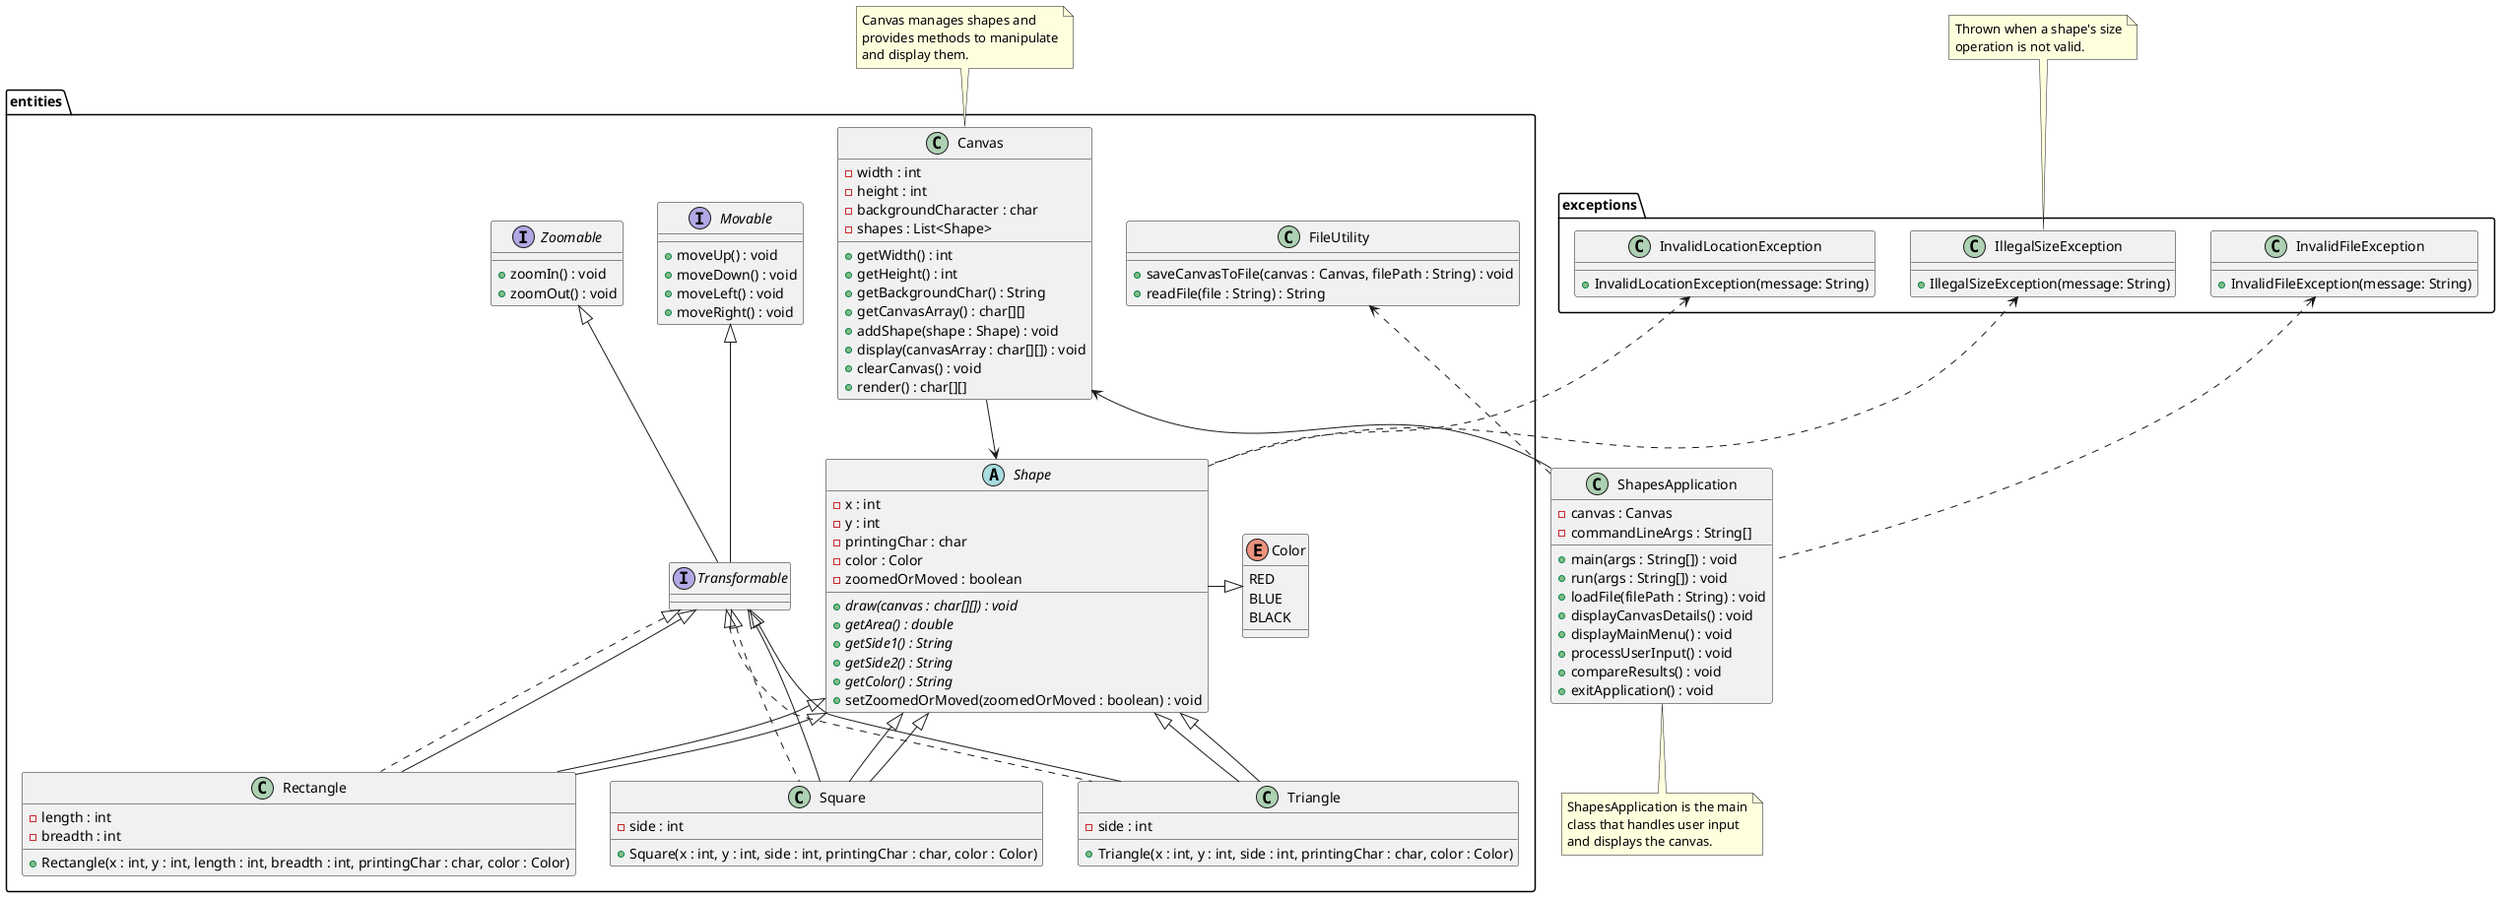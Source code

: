 @startuml

' Package for entity classes
package entities {
    ' Canvas class represents the drawing area
    class Canvas {
        - width : int
        - height : int
        - backgroundCharacter : char
        - shapes : List<Shape>
        + getWidth() : int
        + getHeight() : int
        + getBackgroundChar() : String
        + getCanvasArray() : char[][]
        + addShape(shape : Shape) : void
        + display(canvasArray : char[][]) : void
        + clearCanvas() : void
        + render() : char[][]
    }

    ' FileUtility class handles file operations
    class FileUtility {
        + saveCanvasToFile(canvas : Canvas, filePath : String) : void
        + readFile(file : String) : String
    }

    ' Abstract Shape class for common shape properties and methods
    abstract class Shape {
        - x : int
        - y : int
        - printingChar : char
        - color : Color
        - zoomedOrMoved : boolean
        {abstract} + draw(canvas : char[][]) : void
        {abstract} + getArea() : double
        {abstract} + getSide1() : String
        {abstract} + getSide2() : String
        {abstract} + getColor() : String
        + setZoomedOrMoved(zoomedOrMoved : boolean) : void
    }

    ' Triangle, Rectangle, Square classes
    class Triangle extends Shape implements Transformable {
        - side : int
        + Triangle(x : int, y : int, side : int, printingChar : char, color : Color)
    }
    class Rectangle extends Shape implements Transformable {
        - length : int
        - breadth : int
        + Rectangle(x : int, y : int, length : int, breadth : int, printingChar : char, color : Color)
    }
    class Square extends Shape implements Transformable {
        - side : int
        + Square(x : int, y : int, side : int, printingChar : char, color : Color)
    }

    ' Enum for color
    enum Color {
        RED
        BLUE
        BLACK
    }

    ' Interfaces for movement and zoom
    interface Movable {
        + moveUp() : void
        + moveDown() : void
        + moveLeft() : void
        + moveRight() : void
    }
    interface Zoomable {
        + zoomIn() : void
        + zoomOut() : void
    }
    interface Transformable extends Movable, Zoomable {
    }
}

' Package for custom exceptions
package exceptions {
    ' Exception for illegal size operations
    class IllegalSizeException {
        + IllegalSizeException(message: String)
    }

    ' Exception for invalid file format or content
    class InvalidFileException {
        + InvalidFileException(message: String)
    }

    ' Exception for invalid shape location
    class InvalidLocationException {
        + InvalidLocationException(message: String)
    }
}

' Main application class
class ShapesApplication {
    - canvas : Canvas
    - commandLineArgs : String[]
    + main(args : String[]) : void
    + run(args : String[]) : void
    + loadFile(filePath : String) : void
    + displayCanvasDetails() : void
    + displayMainMenu() : void
    + processUserInput() : void
    + compareResults() : void
    + exitApplication() : void
}

' Relationships between classes
ShapesApplication --> entities.Canvas
entities.Canvas --> entities.Shape
entities.Shape <|-- entities.Triangle
entities.Shape <|-- entities.Rectangle
entities.Shape <|-- entities.Square
entities.Triangle -up-|> entities.Transformable
entities.Rectangle -up-|> entities.Transformable
entities.Square -up-|> entities.Transformable
entities.Shape -right-|> entities.Color
entities.FileUtility <.. ShapesApplication
exceptions.IllegalSizeException <.. entities.Shape
exceptions.InvalidFileException <.. ShapesApplication
exceptions.InvalidLocationException <.. entities.Shape

' Notes for additional context
note bottom of ShapesApplication
  ShapesApplication is the main
  class that handles user input
  and displays the canvas.
end note

note top of entities.Canvas
  Canvas manages shapes and
  provides methods to manipulate
  and display them.
end note

note top of exceptions.IllegalSizeException
  Thrown when a shape's size
  operation is not valid.
end note

@enduml
